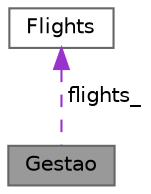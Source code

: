 digraph "Gestao"
{
 // LATEX_PDF_SIZE
  bgcolor="transparent";
  edge [fontname=Helvetica,fontsize=10,labelfontname=Helvetica,labelfontsize=10];
  node [fontname=Helvetica,fontsize=10,shape=box,height=0.2,width=0.4];
  Node1 [label="Gestao",height=0.2,width=0.4,color="gray40", fillcolor="grey60", style="filled", fontcolor="black",tooltip="Class that handles the management of the data."];
  Node2 -> Node1 [dir="back",color="darkorchid3",style="dashed",label=" flights_" ];
  Node2 [label="Flights",height=0.2,width=0.4,color="gray40", fillcolor="white", style="filled",URL="$class_flights.html",tooltip="Class that handles the flights."];
}
